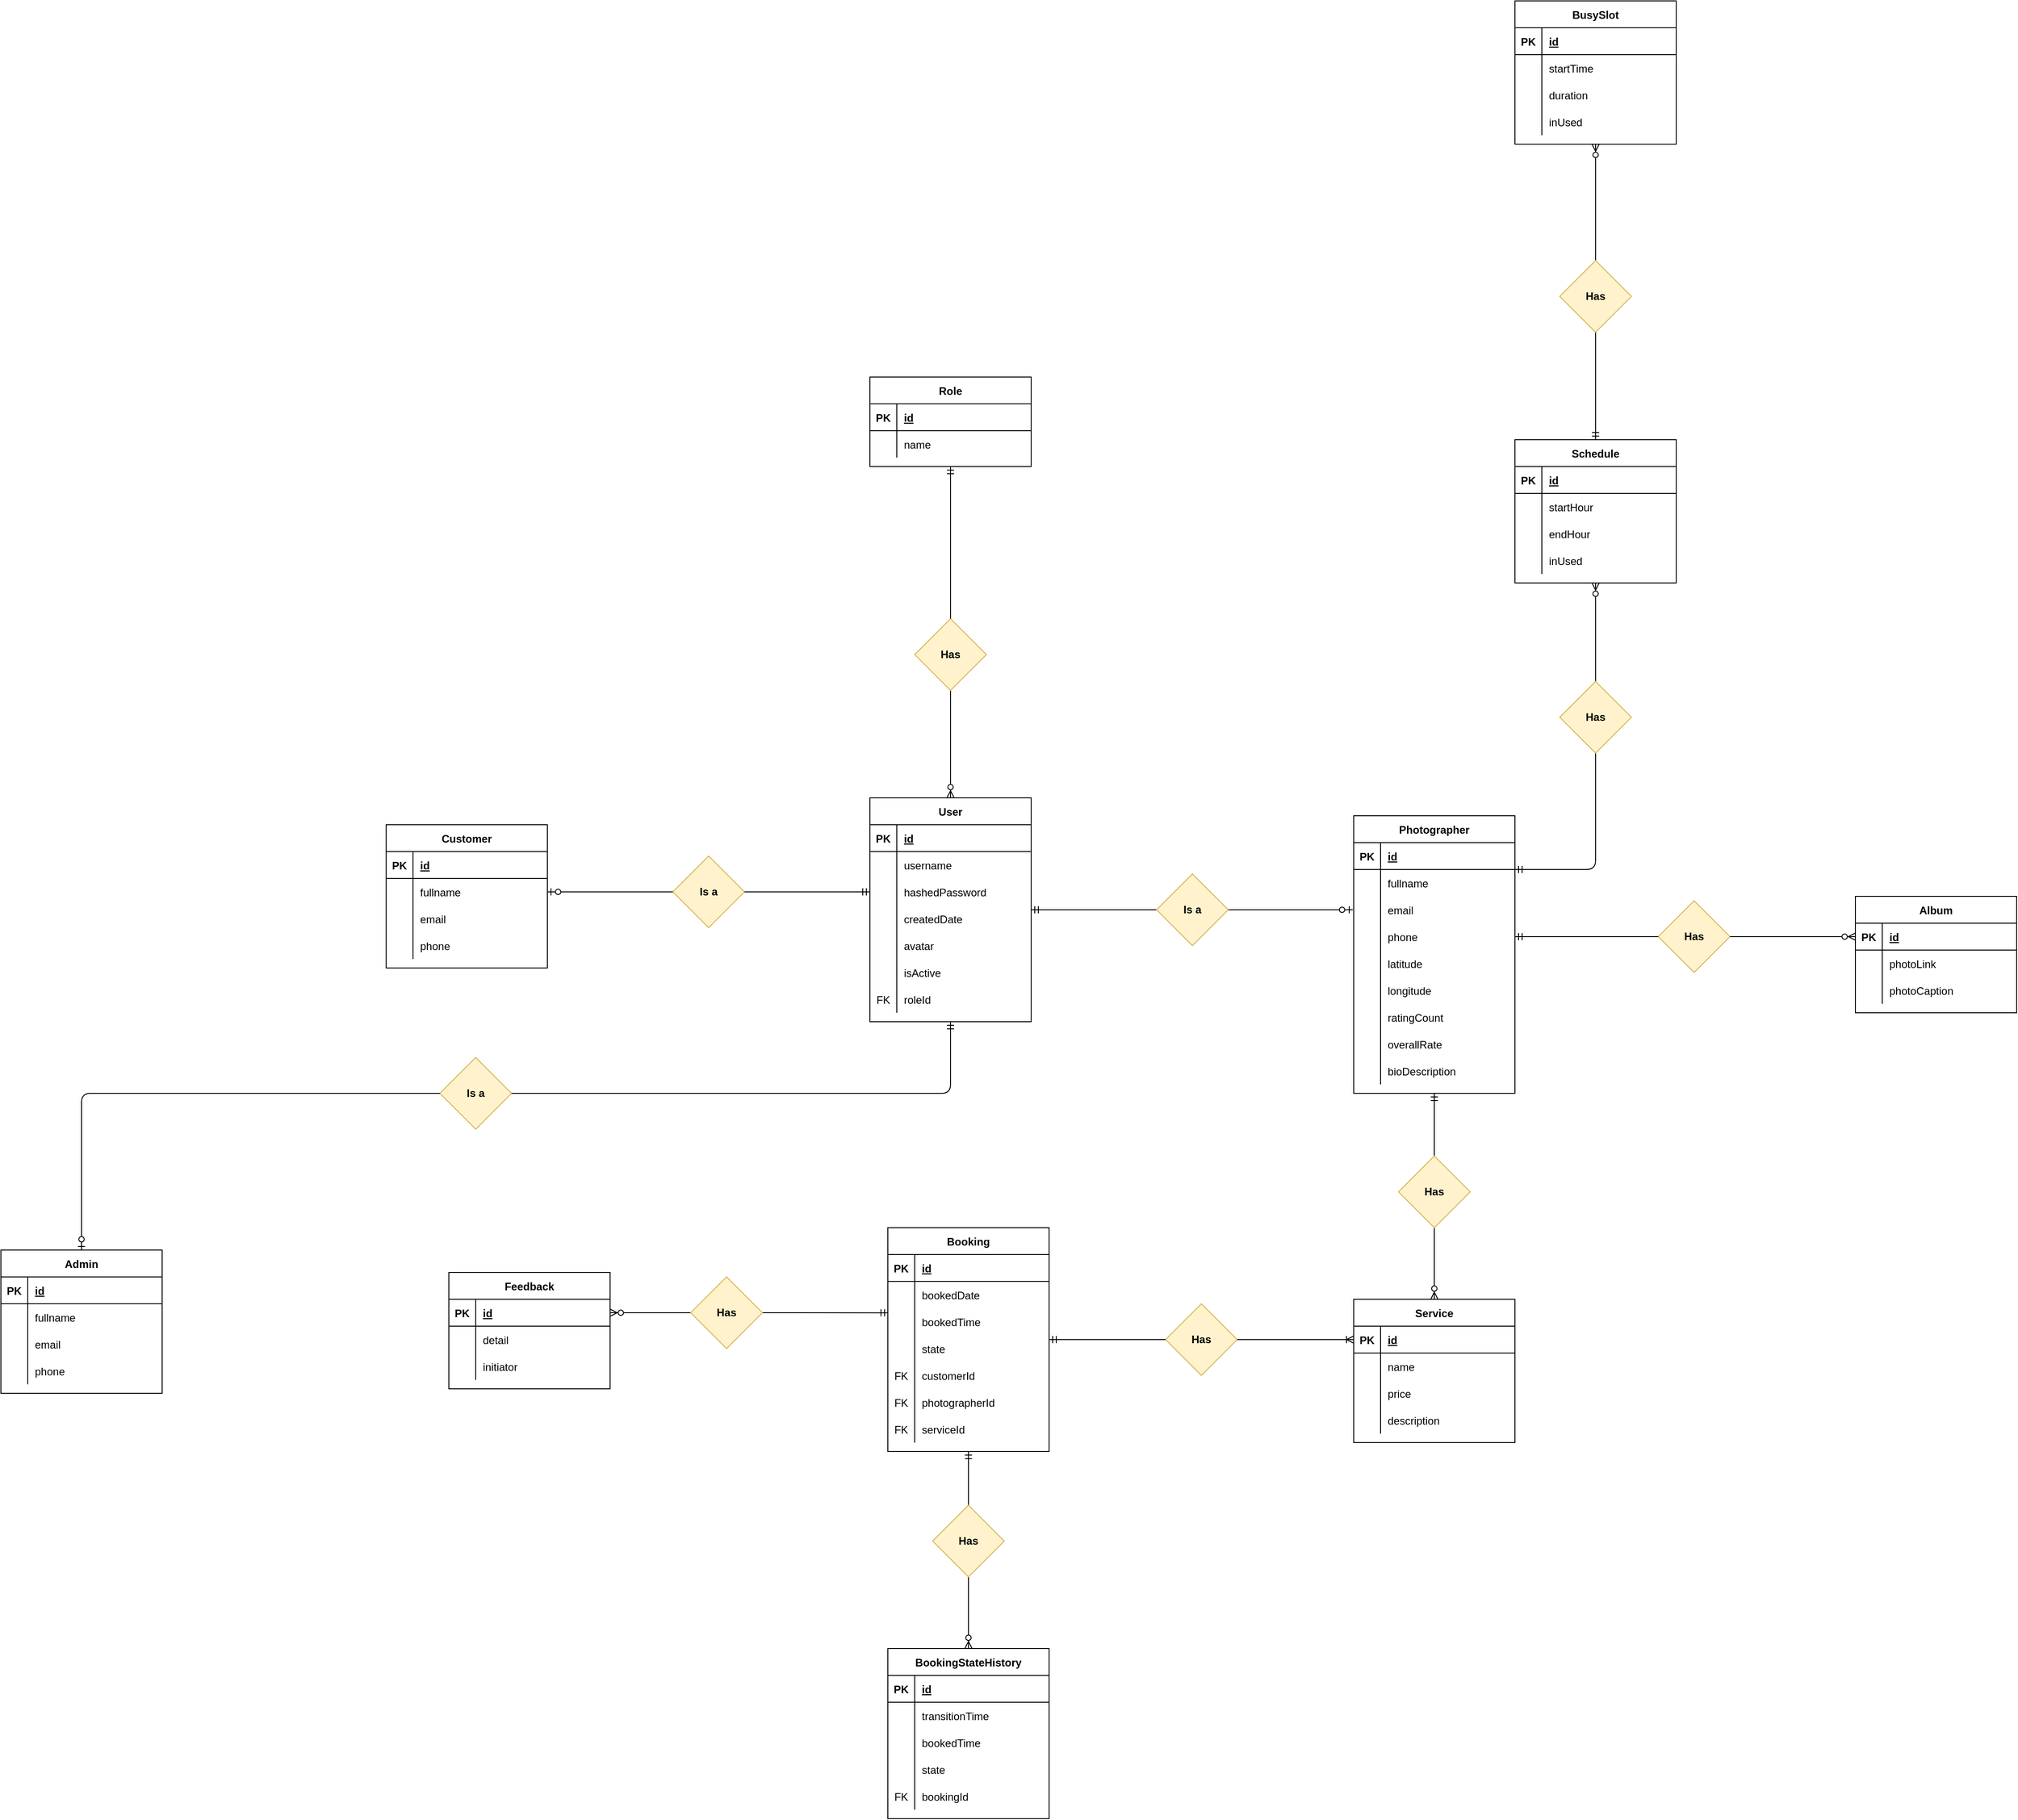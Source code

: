 <mxfile version="13.7.5"><diagram id="MywJojWgMuafhe0iRRye" name="Page-1"><mxGraphModel dx="1573" dy="1499" grid="1" gridSize="10" guides="1" tooltips="1" connect="1" arrows="1" fold="1" page="1" pageScale="1" pageWidth="850" pageHeight="1100" math="0" shadow="0"><root><mxCell id="0"/><mxCell id="1" parent="0"/><mxCell id="LwBZxAEPDGgYpwpA_2lJ-16" value="" style="edgeStyle=orthogonalEdgeStyle;rounded=0;orthogonalLoop=1;jettySize=auto;html=1;endArrow=none;endFill=0;startArrow=ERzeroToMany;startFill=1;" edge="1" parent="1" source="LwBZxAEPDGgYpwpA_2lJ-2" target="LwBZxAEPDGgYpwpA_2lJ-15"><mxGeometry relative="1" as="geometry"/></mxCell><mxCell id="LwBZxAEPDGgYpwpA_2lJ-46" value="" style="edgeStyle=none;rounded=1;orthogonalLoop=1;jettySize=auto;html=1;startArrow=ERmandOne;startFill=0;endArrow=none;endFill=0;" edge="1" parent="1" source="LwBZxAEPDGgYpwpA_2lJ-2" target="LwBZxAEPDGgYpwpA_2lJ-45"><mxGeometry relative="1" as="geometry"/></mxCell><mxCell id="LwBZxAEPDGgYpwpA_2lJ-2" value="&#xA;User&#xA;" style="shape=table;startSize=30;container=1;collapsible=1;childLayout=tableLayout;fixedRows=1;rowLines=0;fontStyle=1;align=center;resizeLast=1;" vertex="1" parent="1"><mxGeometry x="290" y="80" width="180" height="250" as="geometry"/></mxCell><mxCell id="LwBZxAEPDGgYpwpA_2lJ-3" value="" style="shape=partialRectangle;collapsible=0;dropTarget=0;pointerEvents=0;fillColor=none;top=0;left=0;bottom=1;right=0;points=[[0,0.5],[1,0.5]];portConstraint=eastwest;" vertex="1" parent="LwBZxAEPDGgYpwpA_2lJ-2"><mxGeometry y="30" width="180" height="30" as="geometry"/></mxCell><mxCell id="LwBZxAEPDGgYpwpA_2lJ-4" value="PK" style="shape=partialRectangle;connectable=0;fillColor=none;top=0;left=0;bottom=0;right=0;fontStyle=1;overflow=hidden;" vertex="1" parent="LwBZxAEPDGgYpwpA_2lJ-3"><mxGeometry width="30" height="30" as="geometry"/></mxCell><mxCell id="LwBZxAEPDGgYpwpA_2lJ-5" value="id" style="shape=partialRectangle;connectable=0;fillColor=none;top=0;left=0;bottom=0;right=0;align=left;spacingLeft=6;fontStyle=5;overflow=hidden;" vertex="1" parent="LwBZxAEPDGgYpwpA_2lJ-3"><mxGeometry x="30" width="150" height="30" as="geometry"/></mxCell><mxCell id="LwBZxAEPDGgYpwpA_2lJ-6" value="" style="shape=partialRectangle;collapsible=0;dropTarget=0;pointerEvents=0;fillColor=none;top=0;left=0;bottom=0;right=0;points=[[0,0.5],[1,0.5]];portConstraint=eastwest;" vertex="1" parent="LwBZxAEPDGgYpwpA_2lJ-2"><mxGeometry y="60" width="180" height="30" as="geometry"/></mxCell><mxCell id="LwBZxAEPDGgYpwpA_2lJ-7" value="" style="shape=partialRectangle;connectable=0;fillColor=none;top=0;left=0;bottom=0;right=0;editable=1;overflow=hidden;" vertex="1" parent="LwBZxAEPDGgYpwpA_2lJ-6"><mxGeometry width="30" height="30" as="geometry"/></mxCell><mxCell id="LwBZxAEPDGgYpwpA_2lJ-8" value="username" style="shape=partialRectangle;connectable=0;fillColor=none;top=0;left=0;bottom=0;right=0;align=left;spacingLeft=6;overflow=hidden;" vertex="1" parent="LwBZxAEPDGgYpwpA_2lJ-6"><mxGeometry x="30" width="150" height="30" as="geometry"/></mxCell><mxCell id="LwBZxAEPDGgYpwpA_2lJ-9" value="" style="shape=partialRectangle;collapsible=0;dropTarget=0;pointerEvents=0;fillColor=none;top=0;left=0;bottom=0;right=0;points=[[0,0.5],[1,0.5]];portConstraint=eastwest;" vertex="1" parent="LwBZxAEPDGgYpwpA_2lJ-2"><mxGeometry y="90" width="180" height="30" as="geometry"/></mxCell><mxCell id="LwBZxAEPDGgYpwpA_2lJ-10" value="" style="shape=partialRectangle;connectable=0;fillColor=none;top=0;left=0;bottom=0;right=0;editable=1;overflow=hidden;" vertex="1" parent="LwBZxAEPDGgYpwpA_2lJ-9"><mxGeometry width="30" height="30" as="geometry"/></mxCell><mxCell id="LwBZxAEPDGgYpwpA_2lJ-11" value="hashedPassword" style="shape=partialRectangle;connectable=0;fillColor=none;top=0;left=0;bottom=0;right=0;align=left;spacingLeft=6;overflow=hidden;" vertex="1" parent="LwBZxAEPDGgYpwpA_2lJ-9"><mxGeometry x="30" width="150" height="30" as="geometry"/></mxCell><mxCell id="LwBZxAEPDGgYpwpA_2lJ-12" value="" style="shape=partialRectangle;collapsible=0;dropTarget=0;pointerEvents=0;fillColor=none;top=0;left=0;bottom=0;right=0;points=[[0,0.5],[1,0.5]];portConstraint=eastwest;" vertex="1" parent="LwBZxAEPDGgYpwpA_2lJ-2"><mxGeometry y="120" width="180" height="30" as="geometry"/></mxCell><mxCell id="LwBZxAEPDGgYpwpA_2lJ-13" value="" style="shape=partialRectangle;connectable=0;fillColor=none;top=0;left=0;bottom=0;right=0;editable=1;overflow=hidden;" vertex="1" parent="LwBZxAEPDGgYpwpA_2lJ-12"><mxGeometry width="30" height="30" as="geometry"/></mxCell><mxCell id="LwBZxAEPDGgYpwpA_2lJ-14" value="createdDate" style="shape=partialRectangle;connectable=0;fillColor=none;top=0;left=0;bottom=0;right=0;align=left;spacingLeft=6;overflow=hidden;" vertex="1" parent="LwBZxAEPDGgYpwpA_2lJ-12"><mxGeometry x="30" width="150" height="30" as="geometry"/></mxCell><mxCell id="LwBZxAEPDGgYpwpA_2lJ-36" style="shape=partialRectangle;collapsible=0;dropTarget=0;pointerEvents=0;fillColor=none;top=0;left=0;bottom=0;right=0;points=[[0,0.5],[1,0.5]];portConstraint=eastwest;" vertex="1" parent="LwBZxAEPDGgYpwpA_2lJ-2"><mxGeometry y="150" width="180" height="30" as="geometry"/></mxCell><mxCell id="LwBZxAEPDGgYpwpA_2lJ-37" style="shape=partialRectangle;connectable=0;fillColor=none;top=0;left=0;bottom=0;right=0;editable=1;overflow=hidden;" vertex="1" parent="LwBZxAEPDGgYpwpA_2lJ-36"><mxGeometry width="30" height="30" as="geometry"/></mxCell><mxCell id="LwBZxAEPDGgYpwpA_2lJ-38" value="avatar" style="shape=partialRectangle;connectable=0;fillColor=none;top=0;left=0;bottom=0;right=0;align=left;spacingLeft=6;overflow=hidden;" vertex="1" parent="LwBZxAEPDGgYpwpA_2lJ-36"><mxGeometry x="30" width="150" height="30" as="geometry"/></mxCell><mxCell id="LwBZxAEPDGgYpwpA_2lJ-42" style="shape=partialRectangle;collapsible=0;dropTarget=0;pointerEvents=0;fillColor=none;top=0;left=0;bottom=0;right=0;points=[[0,0.5],[1,0.5]];portConstraint=eastwest;" vertex="1" parent="LwBZxAEPDGgYpwpA_2lJ-2"><mxGeometry y="180" width="180" height="30" as="geometry"/></mxCell><mxCell id="LwBZxAEPDGgYpwpA_2lJ-43" style="shape=partialRectangle;connectable=0;fillColor=none;top=0;left=0;bottom=0;right=0;editable=1;overflow=hidden;" vertex="1" parent="LwBZxAEPDGgYpwpA_2lJ-42"><mxGeometry width="30" height="30" as="geometry"/></mxCell><mxCell id="LwBZxAEPDGgYpwpA_2lJ-44" value="isActive" style="shape=partialRectangle;connectable=0;fillColor=none;top=0;left=0;bottom=0;right=0;align=left;spacingLeft=6;overflow=hidden;" vertex="1" parent="LwBZxAEPDGgYpwpA_2lJ-42"><mxGeometry x="30" width="150" height="30" as="geometry"/></mxCell><mxCell id="LwBZxAEPDGgYpwpA_2lJ-223" style="shape=partialRectangle;collapsible=0;dropTarget=0;pointerEvents=0;fillColor=none;top=0;left=0;bottom=0;right=0;points=[[0,0.5],[1,0.5]];portConstraint=eastwest;" vertex="1" parent="LwBZxAEPDGgYpwpA_2lJ-2"><mxGeometry y="210" width="180" height="30" as="geometry"/></mxCell><mxCell id="LwBZxAEPDGgYpwpA_2lJ-224" value="FK" style="shape=partialRectangle;connectable=0;fillColor=none;top=0;left=0;bottom=0;right=0;editable=1;overflow=hidden;" vertex="1" parent="LwBZxAEPDGgYpwpA_2lJ-223"><mxGeometry width="30" height="30" as="geometry"/></mxCell><mxCell id="LwBZxAEPDGgYpwpA_2lJ-225" value="roleId" style="shape=partialRectangle;connectable=0;fillColor=none;top=0;left=0;bottom=0;right=0;align=left;spacingLeft=6;overflow=hidden;" vertex="1" parent="LwBZxAEPDGgYpwpA_2lJ-223"><mxGeometry x="30" width="150" height="30" as="geometry"/></mxCell><mxCell id="LwBZxAEPDGgYpwpA_2lJ-15" value="Has" style="rhombus;whiteSpace=wrap;html=1;fontStyle=1;startSize=30;fillColor=#fff2cc;strokeColor=#d6b656;" vertex="1" parent="1"><mxGeometry x="340" y="-120" width="80" height="80" as="geometry"/></mxCell><mxCell id="LwBZxAEPDGgYpwpA_2lJ-32" value="" style="rounded=0;orthogonalLoop=1;jettySize=auto;html=1;endArrow=none;endFill=0;startArrow=ERmandOne;startFill=0;" edge="1" parent="1" source="LwBZxAEPDGgYpwpA_2lJ-19" target="LwBZxAEPDGgYpwpA_2lJ-15"><mxGeometry relative="1" as="geometry"/></mxCell><mxCell id="LwBZxAEPDGgYpwpA_2lJ-19" value="Role" style="shape=table;startSize=30;container=1;collapsible=1;childLayout=tableLayout;fixedRows=1;rowLines=0;fontStyle=1;align=center;resizeLast=1;" vertex="1" parent="1"><mxGeometry x="290" y="-390" width="180" height="100" as="geometry"/></mxCell><mxCell id="LwBZxAEPDGgYpwpA_2lJ-20" value="" style="shape=partialRectangle;collapsible=0;dropTarget=0;pointerEvents=0;fillColor=none;top=0;left=0;bottom=1;right=0;points=[[0,0.5],[1,0.5]];portConstraint=eastwest;" vertex="1" parent="LwBZxAEPDGgYpwpA_2lJ-19"><mxGeometry y="30" width="180" height="30" as="geometry"/></mxCell><mxCell id="LwBZxAEPDGgYpwpA_2lJ-21" value="PK" style="shape=partialRectangle;connectable=0;fillColor=none;top=0;left=0;bottom=0;right=0;fontStyle=1;overflow=hidden;" vertex="1" parent="LwBZxAEPDGgYpwpA_2lJ-20"><mxGeometry width="30" height="30" as="geometry"/></mxCell><mxCell id="LwBZxAEPDGgYpwpA_2lJ-22" value="id" style="shape=partialRectangle;connectable=0;fillColor=none;top=0;left=0;bottom=0;right=0;align=left;spacingLeft=6;fontStyle=5;overflow=hidden;" vertex="1" parent="LwBZxAEPDGgYpwpA_2lJ-20"><mxGeometry x="30" width="150" height="30" as="geometry"/></mxCell><mxCell id="LwBZxAEPDGgYpwpA_2lJ-23" value="" style="shape=partialRectangle;collapsible=0;dropTarget=0;pointerEvents=0;fillColor=none;top=0;left=0;bottom=0;right=0;points=[[0,0.5],[1,0.5]];portConstraint=eastwest;" vertex="1" parent="LwBZxAEPDGgYpwpA_2lJ-19"><mxGeometry y="60" width="180" height="30" as="geometry"/></mxCell><mxCell id="LwBZxAEPDGgYpwpA_2lJ-24" value="" style="shape=partialRectangle;connectable=0;fillColor=none;top=0;left=0;bottom=0;right=0;editable=1;overflow=hidden;" vertex="1" parent="LwBZxAEPDGgYpwpA_2lJ-23"><mxGeometry width="30" height="30" as="geometry"/></mxCell><mxCell id="LwBZxAEPDGgYpwpA_2lJ-25" value="name" style="shape=partialRectangle;connectable=0;fillColor=none;top=0;left=0;bottom=0;right=0;align=left;spacingLeft=6;overflow=hidden;" vertex="1" parent="LwBZxAEPDGgYpwpA_2lJ-23"><mxGeometry x="30" width="150" height="30" as="geometry"/></mxCell><mxCell id="LwBZxAEPDGgYpwpA_2lJ-226" style="edgeStyle=none;rounded=1;orthogonalLoop=1;jettySize=auto;html=1;exitX=1;exitY=0.5;exitDx=0;exitDy=0;startArrow=none;startFill=0;endArrow=ERzeroToOne;endFill=1;" edge="1" parent="1" source="LwBZxAEPDGgYpwpA_2lJ-45"><mxGeometry relative="1" as="geometry"><mxPoint x="829" y="205" as="targetPoint"/></mxGeometry></mxCell><mxCell id="LwBZxAEPDGgYpwpA_2lJ-45" value="Is a" style="rhombus;whiteSpace=wrap;html=1;fontStyle=1;startSize=30;fillColor=#fff2cc;strokeColor=#d6b656;" vertex="1" parent="1"><mxGeometry x="610" y="165" width="80" height="80" as="geometry"/></mxCell><mxCell id="LwBZxAEPDGgYpwpA_2lJ-214" value="" style="edgeStyle=none;rounded=1;orthogonalLoop=1;jettySize=auto;html=1;startArrow=ERmandOne;startFill=0;endArrow=none;endFill=0;" edge="1" parent="1" target="LwBZxAEPDGgYpwpA_2lJ-213"><mxGeometry relative="1" as="geometry"><mxPoint x="1010" y="160" as="sourcePoint"/><Array as="points"><mxPoint x="1060" y="160"/><mxPoint x="1100" y="160"/></Array></mxGeometry></mxCell><mxCell id="LwBZxAEPDGgYpwpA_2lJ-251" style="edgeStyle=none;rounded=1;orthogonalLoop=1;jettySize=auto;html=1;exitX=0.5;exitY=1;exitDx=0;exitDy=0;entryX=0.5;entryY=0;entryDx=0;entryDy=0;startArrow=ERmandOne;startFill=0;endArrow=none;endFill=0;" edge="1" parent="1" source="LwBZxAEPDGgYpwpA_2lJ-60" target="LwBZxAEPDGgYpwpA_2lJ-244"><mxGeometry relative="1" as="geometry"/></mxCell><mxCell id="LwBZxAEPDGgYpwpA_2lJ-60" value="Photographer" style="shape=table;startSize=30;container=1;collapsible=1;childLayout=tableLayout;fixedRows=1;rowLines=0;fontStyle=1;align=center;resizeLast=1;" vertex="1" parent="1"><mxGeometry x="830" y="100" width="180" height="310" as="geometry"/></mxCell><mxCell id="LwBZxAEPDGgYpwpA_2lJ-61" value="" style="shape=partialRectangle;collapsible=0;dropTarget=0;pointerEvents=0;fillColor=none;top=0;left=0;bottom=1;right=0;points=[[0,0.5],[1,0.5]];portConstraint=eastwest;" vertex="1" parent="LwBZxAEPDGgYpwpA_2lJ-60"><mxGeometry y="30" width="180" height="30" as="geometry"/></mxCell><mxCell id="LwBZxAEPDGgYpwpA_2lJ-62" value="PK" style="shape=partialRectangle;connectable=0;fillColor=none;top=0;left=0;bottom=0;right=0;fontStyle=1;overflow=hidden;" vertex="1" parent="LwBZxAEPDGgYpwpA_2lJ-61"><mxGeometry width="30" height="30" as="geometry"/></mxCell><mxCell id="LwBZxAEPDGgYpwpA_2lJ-63" value="id" style="shape=partialRectangle;connectable=0;fillColor=none;top=0;left=0;bottom=0;right=0;align=left;spacingLeft=6;fontStyle=5;overflow=hidden;" vertex="1" parent="LwBZxAEPDGgYpwpA_2lJ-61"><mxGeometry x="30" width="150" height="30" as="geometry"/></mxCell><mxCell id="LwBZxAEPDGgYpwpA_2lJ-64" value="" style="shape=partialRectangle;collapsible=0;dropTarget=0;pointerEvents=0;fillColor=none;top=0;left=0;bottom=0;right=0;points=[[0,0.5],[1,0.5]];portConstraint=eastwest;" vertex="1" parent="LwBZxAEPDGgYpwpA_2lJ-60"><mxGeometry y="60" width="180" height="30" as="geometry"/></mxCell><mxCell id="LwBZxAEPDGgYpwpA_2lJ-65" value="" style="shape=partialRectangle;connectable=0;fillColor=none;top=0;left=0;bottom=0;right=0;editable=1;overflow=hidden;" vertex="1" parent="LwBZxAEPDGgYpwpA_2lJ-64"><mxGeometry width="30" height="30" as="geometry"/></mxCell><mxCell id="LwBZxAEPDGgYpwpA_2lJ-66" value="fullname" style="shape=partialRectangle;connectable=0;fillColor=none;top=0;left=0;bottom=0;right=0;align=left;spacingLeft=6;overflow=hidden;" vertex="1" parent="LwBZxAEPDGgYpwpA_2lJ-64"><mxGeometry x="30" width="150" height="30" as="geometry"/></mxCell><mxCell id="LwBZxAEPDGgYpwpA_2lJ-67" value="" style="shape=partialRectangle;collapsible=0;dropTarget=0;pointerEvents=0;fillColor=none;top=0;left=0;bottom=0;right=0;points=[[0,0.5],[1,0.5]];portConstraint=eastwest;" vertex="1" parent="LwBZxAEPDGgYpwpA_2lJ-60"><mxGeometry y="90" width="180" height="30" as="geometry"/></mxCell><mxCell id="LwBZxAEPDGgYpwpA_2lJ-68" value="" style="shape=partialRectangle;connectable=0;fillColor=none;top=0;left=0;bottom=0;right=0;editable=1;overflow=hidden;" vertex="1" parent="LwBZxAEPDGgYpwpA_2lJ-67"><mxGeometry width="30" height="30" as="geometry"/></mxCell><mxCell id="LwBZxAEPDGgYpwpA_2lJ-69" value="email" style="shape=partialRectangle;connectable=0;fillColor=none;top=0;left=0;bottom=0;right=0;align=left;spacingLeft=6;overflow=hidden;" vertex="1" parent="LwBZxAEPDGgYpwpA_2lJ-67"><mxGeometry x="30" width="150" height="30" as="geometry"/></mxCell><mxCell id="LwBZxAEPDGgYpwpA_2lJ-210" style="shape=partialRectangle;collapsible=0;dropTarget=0;pointerEvents=0;fillColor=none;top=0;left=0;bottom=0;right=0;points=[[0,0.5],[1,0.5]];portConstraint=eastwest;" vertex="1" parent="LwBZxAEPDGgYpwpA_2lJ-60"><mxGeometry y="120" width="180" height="30" as="geometry"/></mxCell><mxCell id="LwBZxAEPDGgYpwpA_2lJ-211" style="shape=partialRectangle;connectable=0;fillColor=none;top=0;left=0;bottom=0;right=0;editable=1;overflow=hidden;" vertex="1" parent="LwBZxAEPDGgYpwpA_2lJ-210"><mxGeometry width="30" height="30" as="geometry"/></mxCell><mxCell id="LwBZxAEPDGgYpwpA_2lJ-212" value="phone" style="shape=partialRectangle;connectable=0;fillColor=none;top=0;left=0;bottom=0;right=0;align=left;spacingLeft=6;overflow=hidden;" vertex="1" parent="LwBZxAEPDGgYpwpA_2lJ-210"><mxGeometry x="30" width="150" height="30" as="geometry"/></mxCell><mxCell id="LwBZxAEPDGgYpwpA_2lJ-207" style="shape=partialRectangle;collapsible=0;dropTarget=0;pointerEvents=0;fillColor=none;top=0;left=0;bottom=0;right=0;points=[[0,0.5],[1,0.5]];portConstraint=eastwest;" vertex="1" parent="LwBZxAEPDGgYpwpA_2lJ-60"><mxGeometry y="150" width="180" height="30" as="geometry"/></mxCell><mxCell id="LwBZxAEPDGgYpwpA_2lJ-208" style="shape=partialRectangle;connectable=0;fillColor=none;top=0;left=0;bottom=0;right=0;editable=1;overflow=hidden;" vertex="1" parent="LwBZxAEPDGgYpwpA_2lJ-207"><mxGeometry width="30" height="30" as="geometry"/></mxCell><mxCell id="LwBZxAEPDGgYpwpA_2lJ-209" value="latitude" style="shape=partialRectangle;connectable=0;fillColor=none;top=0;left=0;bottom=0;right=0;align=left;spacingLeft=6;overflow=hidden;" vertex="1" parent="LwBZxAEPDGgYpwpA_2lJ-207"><mxGeometry x="30" width="150" height="30" as="geometry"/></mxCell><mxCell id="LwBZxAEPDGgYpwpA_2lJ-204" style="shape=partialRectangle;collapsible=0;dropTarget=0;pointerEvents=0;fillColor=none;top=0;left=0;bottom=0;right=0;points=[[0,0.5],[1,0.5]];portConstraint=eastwest;" vertex="1" parent="LwBZxAEPDGgYpwpA_2lJ-60"><mxGeometry y="180" width="180" height="30" as="geometry"/></mxCell><mxCell id="LwBZxAEPDGgYpwpA_2lJ-205" style="shape=partialRectangle;connectable=0;fillColor=none;top=0;left=0;bottom=0;right=0;editable=1;overflow=hidden;" vertex="1" parent="LwBZxAEPDGgYpwpA_2lJ-204"><mxGeometry width="30" height="30" as="geometry"/></mxCell><mxCell id="LwBZxAEPDGgYpwpA_2lJ-206" value="longitude" style="shape=partialRectangle;connectable=0;fillColor=none;top=0;left=0;bottom=0;right=0;align=left;spacingLeft=6;overflow=hidden;" vertex="1" parent="LwBZxAEPDGgYpwpA_2lJ-204"><mxGeometry x="30" width="150" height="30" as="geometry"/></mxCell><mxCell id="LwBZxAEPDGgYpwpA_2lJ-201" style="shape=partialRectangle;collapsible=0;dropTarget=0;pointerEvents=0;fillColor=none;top=0;left=0;bottom=0;right=0;points=[[0,0.5],[1,0.5]];portConstraint=eastwest;" vertex="1" parent="LwBZxAEPDGgYpwpA_2lJ-60"><mxGeometry y="210" width="180" height="30" as="geometry"/></mxCell><mxCell id="LwBZxAEPDGgYpwpA_2lJ-202" style="shape=partialRectangle;connectable=0;fillColor=none;top=0;left=0;bottom=0;right=0;editable=1;overflow=hidden;" vertex="1" parent="LwBZxAEPDGgYpwpA_2lJ-201"><mxGeometry width="30" height="30" as="geometry"/></mxCell><mxCell id="LwBZxAEPDGgYpwpA_2lJ-203" value="ratingCount" style="shape=partialRectangle;connectable=0;fillColor=none;top=0;left=0;bottom=0;right=0;align=left;spacingLeft=6;overflow=hidden;" vertex="1" parent="LwBZxAEPDGgYpwpA_2lJ-201"><mxGeometry x="30" width="150" height="30" as="geometry"/></mxCell><mxCell id="LwBZxAEPDGgYpwpA_2lJ-198" style="shape=partialRectangle;collapsible=0;dropTarget=0;pointerEvents=0;fillColor=none;top=0;left=0;bottom=0;right=0;points=[[0,0.5],[1,0.5]];portConstraint=eastwest;" vertex="1" parent="LwBZxAEPDGgYpwpA_2lJ-60"><mxGeometry y="240" width="180" height="30" as="geometry"/></mxCell><mxCell id="LwBZxAEPDGgYpwpA_2lJ-199" style="shape=partialRectangle;connectable=0;fillColor=none;top=0;left=0;bottom=0;right=0;editable=1;overflow=hidden;" vertex="1" parent="LwBZxAEPDGgYpwpA_2lJ-198"><mxGeometry width="30" height="30" as="geometry"/></mxCell><mxCell id="LwBZxAEPDGgYpwpA_2lJ-200" value="overallRate" style="shape=partialRectangle;connectable=0;fillColor=none;top=0;left=0;bottom=0;right=0;align=left;spacingLeft=6;overflow=hidden;" vertex="1" parent="LwBZxAEPDGgYpwpA_2lJ-198"><mxGeometry x="30" width="150" height="30" as="geometry"/></mxCell><mxCell id="LwBZxAEPDGgYpwpA_2lJ-195" style="shape=partialRectangle;collapsible=0;dropTarget=0;pointerEvents=0;fillColor=none;top=0;left=0;bottom=0;right=0;points=[[0,0.5],[1,0.5]];portConstraint=eastwest;" vertex="1" parent="LwBZxAEPDGgYpwpA_2lJ-60"><mxGeometry y="270" width="180" height="30" as="geometry"/></mxCell><mxCell id="LwBZxAEPDGgYpwpA_2lJ-196" style="shape=partialRectangle;connectable=0;fillColor=none;top=0;left=0;bottom=0;right=0;editable=1;overflow=hidden;" vertex="1" parent="LwBZxAEPDGgYpwpA_2lJ-195"><mxGeometry width="30" height="30" as="geometry"/></mxCell><mxCell id="LwBZxAEPDGgYpwpA_2lJ-197" value="bioDescription" style="shape=partialRectangle;connectable=0;fillColor=none;top=0;left=0;bottom=0;right=0;align=left;spacingLeft=6;overflow=hidden;" vertex="1" parent="LwBZxAEPDGgYpwpA_2lJ-195"><mxGeometry x="30" width="150" height="30" as="geometry"/></mxCell><mxCell id="LwBZxAEPDGgYpwpA_2lJ-216" style="edgeStyle=none;rounded=1;orthogonalLoop=1;jettySize=auto;html=1;exitX=0.5;exitY=0;exitDx=0;exitDy=0;entryX=0.5;entryY=1;entryDx=0;entryDy=0;startArrow=none;startFill=0;endArrow=ERzeroToMany;endFill=1;" edge="1" parent="1" source="LwBZxAEPDGgYpwpA_2lJ-213" target="LwBZxAEPDGgYpwpA_2lJ-73"><mxGeometry relative="1" as="geometry"/></mxCell><mxCell id="LwBZxAEPDGgYpwpA_2lJ-213" value="Has" style="rhombus;whiteSpace=wrap;html=1;fontStyle=1;startSize=30;fillColor=#fff2cc;strokeColor=#d6b656;" vertex="1" parent="1"><mxGeometry x="1060" y="-50" width="80" height="80" as="geometry"/></mxCell><mxCell id="LwBZxAEPDGgYpwpA_2lJ-218" value="" style="edgeStyle=none;rounded=1;orthogonalLoop=1;jettySize=auto;html=1;startArrow=ERmandOne;startFill=0;endArrow=none;endFill=0;" edge="1" parent="1" source="LwBZxAEPDGgYpwpA_2lJ-73" target="LwBZxAEPDGgYpwpA_2lJ-217"><mxGeometry relative="1" as="geometry"/></mxCell><mxCell id="LwBZxAEPDGgYpwpA_2lJ-73" value="Schedule" style="shape=table;startSize=30;container=1;collapsible=1;childLayout=tableLayout;fixedRows=1;rowLines=0;fontStyle=1;align=center;resizeLast=1;" vertex="1" parent="1"><mxGeometry x="1010" y="-320" width="180" height="160" as="geometry"/></mxCell><mxCell id="LwBZxAEPDGgYpwpA_2lJ-74" value="" style="shape=partialRectangle;collapsible=0;dropTarget=0;pointerEvents=0;fillColor=none;top=0;left=0;bottom=1;right=0;points=[[0,0.5],[1,0.5]];portConstraint=eastwest;" vertex="1" parent="LwBZxAEPDGgYpwpA_2lJ-73"><mxGeometry y="30" width="180" height="30" as="geometry"/></mxCell><mxCell id="LwBZxAEPDGgYpwpA_2lJ-75" value="PK" style="shape=partialRectangle;connectable=0;fillColor=none;top=0;left=0;bottom=0;right=0;fontStyle=1;overflow=hidden;" vertex="1" parent="LwBZxAEPDGgYpwpA_2lJ-74"><mxGeometry width="30" height="30" as="geometry"/></mxCell><mxCell id="LwBZxAEPDGgYpwpA_2lJ-76" value="id" style="shape=partialRectangle;connectable=0;fillColor=none;top=0;left=0;bottom=0;right=0;align=left;spacingLeft=6;fontStyle=5;overflow=hidden;" vertex="1" parent="LwBZxAEPDGgYpwpA_2lJ-74"><mxGeometry x="30" width="150" height="30" as="geometry"/></mxCell><mxCell id="LwBZxAEPDGgYpwpA_2lJ-77" value="" style="shape=partialRectangle;collapsible=0;dropTarget=0;pointerEvents=0;fillColor=none;top=0;left=0;bottom=0;right=0;points=[[0,0.5],[1,0.5]];portConstraint=eastwest;" vertex="1" parent="LwBZxAEPDGgYpwpA_2lJ-73"><mxGeometry y="60" width="180" height="30" as="geometry"/></mxCell><mxCell id="LwBZxAEPDGgYpwpA_2lJ-78" value="" style="shape=partialRectangle;connectable=0;fillColor=none;top=0;left=0;bottom=0;right=0;editable=1;overflow=hidden;" vertex="1" parent="LwBZxAEPDGgYpwpA_2lJ-77"><mxGeometry width="30" height="30" as="geometry"/></mxCell><mxCell id="LwBZxAEPDGgYpwpA_2lJ-79" value="startHour" style="shape=partialRectangle;connectable=0;fillColor=none;top=0;left=0;bottom=0;right=0;align=left;spacingLeft=6;overflow=hidden;" vertex="1" parent="LwBZxAEPDGgYpwpA_2lJ-77"><mxGeometry x="30" width="150" height="30" as="geometry"/></mxCell><mxCell id="LwBZxAEPDGgYpwpA_2lJ-80" value="" style="shape=partialRectangle;collapsible=0;dropTarget=0;pointerEvents=0;fillColor=none;top=0;left=0;bottom=0;right=0;points=[[0,0.5],[1,0.5]];portConstraint=eastwest;" vertex="1" parent="LwBZxAEPDGgYpwpA_2lJ-73"><mxGeometry y="90" width="180" height="30" as="geometry"/></mxCell><mxCell id="LwBZxAEPDGgYpwpA_2lJ-81" value="" style="shape=partialRectangle;connectable=0;fillColor=none;top=0;left=0;bottom=0;right=0;editable=1;overflow=hidden;" vertex="1" parent="LwBZxAEPDGgYpwpA_2lJ-80"><mxGeometry width="30" height="30" as="geometry"/></mxCell><mxCell id="LwBZxAEPDGgYpwpA_2lJ-82" value="endHour" style="shape=partialRectangle;connectable=0;fillColor=none;top=0;left=0;bottom=0;right=0;align=left;spacingLeft=6;overflow=hidden;" vertex="1" parent="LwBZxAEPDGgYpwpA_2lJ-80"><mxGeometry x="30" width="150" height="30" as="geometry"/></mxCell><mxCell id="LwBZxAEPDGgYpwpA_2lJ-83" value="" style="shape=partialRectangle;collapsible=0;dropTarget=0;pointerEvents=0;fillColor=none;top=0;left=0;bottom=0;right=0;points=[[0,0.5],[1,0.5]];portConstraint=eastwest;" vertex="1" parent="LwBZxAEPDGgYpwpA_2lJ-73"><mxGeometry y="120" width="180" height="30" as="geometry"/></mxCell><mxCell id="LwBZxAEPDGgYpwpA_2lJ-84" value="" style="shape=partialRectangle;connectable=0;fillColor=none;top=0;left=0;bottom=0;right=0;editable=1;overflow=hidden;" vertex="1" parent="LwBZxAEPDGgYpwpA_2lJ-83"><mxGeometry width="30" height="30" as="geometry"/></mxCell><mxCell id="LwBZxAEPDGgYpwpA_2lJ-85" value="inUsed" style="shape=partialRectangle;connectable=0;fillColor=none;top=0;left=0;bottom=0;right=0;align=left;spacingLeft=6;overflow=hidden;" vertex="1" parent="LwBZxAEPDGgYpwpA_2lJ-83"><mxGeometry x="30" width="150" height="30" as="geometry"/></mxCell><mxCell id="LwBZxAEPDGgYpwpA_2lJ-219" style="edgeStyle=none;rounded=1;orthogonalLoop=1;jettySize=auto;html=1;exitX=0.5;exitY=0;exitDx=0;exitDy=0;entryX=0.5;entryY=1;entryDx=0;entryDy=0;startArrow=none;startFill=0;endArrow=ERzeroToMany;endFill=1;" edge="1" parent="1" source="LwBZxAEPDGgYpwpA_2lJ-217" target="LwBZxAEPDGgYpwpA_2lJ-125"><mxGeometry relative="1" as="geometry"/></mxCell><mxCell id="LwBZxAEPDGgYpwpA_2lJ-217" value="Has" style="rhombus;whiteSpace=wrap;html=1;fontStyle=1;startSize=30;fillColor=#fff2cc;strokeColor=#d6b656;" vertex="1" parent="1"><mxGeometry x="1060" y="-520" width="80" height="80" as="geometry"/></mxCell><mxCell id="LwBZxAEPDGgYpwpA_2lJ-125" value="BusySlot" style="shape=table;startSize=30;container=1;collapsible=1;childLayout=tableLayout;fixedRows=1;rowLines=0;fontStyle=1;align=center;resizeLast=1;" vertex="1" parent="1"><mxGeometry x="1010" y="-810" width="180" height="160" as="geometry"/></mxCell><mxCell id="LwBZxAEPDGgYpwpA_2lJ-126" value="" style="shape=partialRectangle;collapsible=0;dropTarget=0;pointerEvents=0;fillColor=none;top=0;left=0;bottom=1;right=0;points=[[0,0.5],[1,0.5]];portConstraint=eastwest;" vertex="1" parent="LwBZxAEPDGgYpwpA_2lJ-125"><mxGeometry y="30" width="180" height="30" as="geometry"/></mxCell><mxCell id="LwBZxAEPDGgYpwpA_2lJ-127" value="PK" style="shape=partialRectangle;connectable=0;fillColor=none;top=0;left=0;bottom=0;right=0;fontStyle=1;overflow=hidden;" vertex="1" parent="LwBZxAEPDGgYpwpA_2lJ-126"><mxGeometry width="30" height="30" as="geometry"/></mxCell><mxCell id="LwBZxAEPDGgYpwpA_2lJ-128" value="id" style="shape=partialRectangle;connectable=0;fillColor=none;top=0;left=0;bottom=0;right=0;align=left;spacingLeft=6;fontStyle=5;overflow=hidden;" vertex="1" parent="LwBZxAEPDGgYpwpA_2lJ-126"><mxGeometry x="30" width="150" height="30" as="geometry"/></mxCell><mxCell id="LwBZxAEPDGgYpwpA_2lJ-129" value="" style="shape=partialRectangle;collapsible=0;dropTarget=0;pointerEvents=0;fillColor=none;top=0;left=0;bottom=0;right=0;points=[[0,0.5],[1,0.5]];portConstraint=eastwest;" vertex="1" parent="LwBZxAEPDGgYpwpA_2lJ-125"><mxGeometry y="60" width="180" height="30" as="geometry"/></mxCell><mxCell id="LwBZxAEPDGgYpwpA_2lJ-130" value="" style="shape=partialRectangle;connectable=0;fillColor=none;top=0;left=0;bottom=0;right=0;editable=1;overflow=hidden;" vertex="1" parent="LwBZxAEPDGgYpwpA_2lJ-129"><mxGeometry width="30" height="30" as="geometry"/></mxCell><mxCell id="LwBZxAEPDGgYpwpA_2lJ-131" value="startTime" style="shape=partialRectangle;connectable=0;fillColor=none;top=0;left=0;bottom=0;right=0;align=left;spacingLeft=6;overflow=hidden;" vertex="1" parent="LwBZxAEPDGgYpwpA_2lJ-129"><mxGeometry x="30" width="150" height="30" as="geometry"/></mxCell><mxCell id="LwBZxAEPDGgYpwpA_2lJ-132" value="" style="shape=partialRectangle;collapsible=0;dropTarget=0;pointerEvents=0;fillColor=none;top=0;left=0;bottom=0;right=0;points=[[0,0.5],[1,0.5]];portConstraint=eastwest;" vertex="1" parent="LwBZxAEPDGgYpwpA_2lJ-125"><mxGeometry y="90" width="180" height="30" as="geometry"/></mxCell><mxCell id="LwBZxAEPDGgYpwpA_2lJ-133" value="" style="shape=partialRectangle;connectable=0;fillColor=none;top=0;left=0;bottom=0;right=0;editable=1;overflow=hidden;" vertex="1" parent="LwBZxAEPDGgYpwpA_2lJ-132"><mxGeometry width="30" height="30" as="geometry"/></mxCell><mxCell id="LwBZxAEPDGgYpwpA_2lJ-134" value="duration" style="shape=partialRectangle;connectable=0;fillColor=none;top=0;left=0;bottom=0;right=0;align=left;spacingLeft=6;overflow=hidden;" vertex="1" parent="LwBZxAEPDGgYpwpA_2lJ-132"><mxGeometry x="30" width="150" height="30" as="geometry"/></mxCell><mxCell id="LwBZxAEPDGgYpwpA_2lJ-135" value="" style="shape=partialRectangle;collapsible=0;dropTarget=0;pointerEvents=0;fillColor=none;top=0;left=0;bottom=0;right=0;points=[[0,0.5],[1,0.5]];portConstraint=eastwest;" vertex="1" parent="LwBZxAEPDGgYpwpA_2lJ-125"><mxGeometry y="120" width="180" height="30" as="geometry"/></mxCell><mxCell id="LwBZxAEPDGgYpwpA_2lJ-136" value="" style="shape=partialRectangle;connectable=0;fillColor=none;top=0;left=0;bottom=0;right=0;editable=1;overflow=hidden;" vertex="1" parent="LwBZxAEPDGgYpwpA_2lJ-135"><mxGeometry width="30" height="30" as="geometry"/></mxCell><mxCell id="LwBZxAEPDGgYpwpA_2lJ-137" value="inUsed" style="shape=partialRectangle;connectable=0;fillColor=none;top=0;left=0;bottom=0;right=0;align=left;spacingLeft=6;overflow=hidden;" vertex="1" parent="LwBZxAEPDGgYpwpA_2lJ-135"><mxGeometry x="30" width="150" height="30" as="geometry"/></mxCell><mxCell id="LwBZxAEPDGgYpwpA_2lJ-239" value="Is a" style="rhombus;whiteSpace=wrap;html=1;fontStyle=1;startSize=30;fillColor=#fff2cc;strokeColor=#d6b656;" vertex="1" parent="1"><mxGeometry x="70" y="145" width="80" height="80" as="geometry"/></mxCell><mxCell id="LwBZxAEPDGgYpwpA_2lJ-266" style="edgeStyle=none;rounded=1;orthogonalLoop=1;jettySize=auto;html=1;exitX=0;exitY=0.5;exitDx=0;exitDy=0;startArrow=none;startFill=0;endArrow=ERzeroToMany;endFill=1;" edge="1" parent="1" source="LwBZxAEPDGgYpwpA_2lJ-240" target="LwBZxAEPDGgYpwpA_2lJ-165"><mxGeometry relative="1" as="geometry"/></mxCell><mxCell id="LwBZxAEPDGgYpwpA_2lJ-267" style="edgeStyle=none;rounded=1;orthogonalLoop=1;jettySize=auto;html=1;exitX=1;exitY=0.5;exitDx=0;exitDy=0;entryX=0.002;entryY=0.172;entryDx=0;entryDy=0;entryPerimeter=0;startArrow=none;startFill=0;endArrow=ERmandOne;endFill=0;" edge="1" parent="1" source="LwBZxAEPDGgYpwpA_2lJ-240" target="LwBZxAEPDGgYpwpA_2lJ-119"><mxGeometry relative="1" as="geometry"/></mxCell><mxCell id="LwBZxAEPDGgYpwpA_2lJ-240" value="Has" style="rhombus;whiteSpace=wrap;html=1;fontStyle=1;startSize=30;fillColor=#fff2cc;strokeColor=#d6b656;" vertex="1" parent="1"><mxGeometry x="90" y="615" width="80" height="80" as="geometry"/></mxCell><mxCell id="LwBZxAEPDGgYpwpA_2lJ-241" value="Is a" style="rhombus;whiteSpace=wrap;html=1;fontStyle=1;startSize=30;fillColor=#fff2cc;strokeColor=#d6b656;" vertex="1" parent="1"><mxGeometry x="-190" y="370" width="80" height="80" as="geometry"/></mxCell><mxCell id="LwBZxAEPDGgYpwpA_2lJ-242" value="Has" style="rhombus;whiteSpace=wrap;html=1;fontStyle=1;startSize=30;fillColor=#fff2cc;strokeColor=#d6b656;" vertex="1" parent="1"><mxGeometry x="620" y="645" width="80" height="80" as="geometry"/></mxCell><mxCell id="LwBZxAEPDGgYpwpA_2lJ-252" style="edgeStyle=none;rounded=1;orthogonalLoop=1;jettySize=auto;html=1;exitX=0.5;exitY=1;exitDx=0;exitDy=0;entryX=0.5;entryY=0;entryDx=0;entryDy=0;startArrow=none;startFill=0;endArrow=ERzeroToMany;endFill=1;" edge="1" parent="1" source="LwBZxAEPDGgYpwpA_2lJ-244" target="LwBZxAEPDGgYpwpA_2lJ-99"><mxGeometry relative="1" as="geometry"/></mxCell><mxCell id="LwBZxAEPDGgYpwpA_2lJ-244" value="Has" style="rhombus;whiteSpace=wrap;html=1;fontStyle=1;startSize=30;fillColor=#fff2cc;strokeColor=#d6b656;" vertex="1" parent="1"><mxGeometry x="880" y="480" width="80" height="80" as="geometry"/></mxCell><mxCell id="LwBZxAEPDGgYpwpA_2lJ-260" style="edgeStyle=none;rounded=1;orthogonalLoop=1;jettySize=auto;html=1;exitX=0.5;exitY=0;exitDx=0;exitDy=0;entryX=0;entryY=0.5;entryDx=0;entryDy=0;startArrow=ERzeroToOne;startFill=1;endArrow=none;endFill=0;" edge="1" parent="1" source="LwBZxAEPDGgYpwpA_2lJ-151" target="LwBZxAEPDGgYpwpA_2lJ-241"><mxGeometry relative="1" as="geometry"><Array as="points"><mxPoint x="-590" y="410"/><mxPoint x="-390" y="410"/></Array></mxGeometry></mxCell><mxCell id="LwBZxAEPDGgYpwpA_2lJ-151" value="Admin" style="shape=table;startSize=30;container=1;collapsible=1;childLayout=tableLayout;fixedRows=1;rowLines=0;fontStyle=1;align=center;resizeLast=1;" vertex="1" parent="1"><mxGeometry x="-680" y="585" width="180" height="160" as="geometry"/></mxCell><mxCell id="LwBZxAEPDGgYpwpA_2lJ-152" value="" style="shape=partialRectangle;collapsible=0;dropTarget=0;pointerEvents=0;fillColor=none;top=0;left=0;bottom=1;right=0;points=[[0,0.5],[1,0.5]];portConstraint=eastwest;" vertex="1" parent="LwBZxAEPDGgYpwpA_2lJ-151"><mxGeometry y="30" width="180" height="30" as="geometry"/></mxCell><mxCell id="LwBZxAEPDGgYpwpA_2lJ-153" value="PK" style="shape=partialRectangle;connectable=0;fillColor=none;top=0;left=0;bottom=0;right=0;fontStyle=1;overflow=hidden;" vertex="1" parent="LwBZxAEPDGgYpwpA_2lJ-152"><mxGeometry width="30" height="30" as="geometry"/></mxCell><mxCell id="LwBZxAEPDGgYpwpA_2lJ-154" value="id" style="shape=partialRectangle;connectable=0;fillColor=none;top=0;left=0;bottom=0;right=0;align=left;spacingLeft=6;fontStyle=5;overflow=hidden;" vertex="1" parent="LwBZxAEPDGgYpwpA_2lJ-152"><mxGeometry x="30" width="150" height="30" as="geometry"/></mxCell><mxCell id="LwBZxAEPDGgYpwpA_2lJ-155" value="" style="shape=partialRectangle;collapsible=0;dropTarget=0;pointerEvents=0;fillColor=none;top=0;left=0;bottom=0;right=0;points=[[0,0.5],[1,0.5]];portConstraint=eastwest;" vertex="1" parent="LwBZxAEPDGgYpwpA_2lJ-151"><mxGeometry y="60" width="180" height="30" as="geometry"/></mxCell><mxCell id="LwBZxAEPDGgYpwpA_2lJ-156" value="" style="shape=partialRectangle;connectable=0;fillColor=none;top=0;left=0;bottom=0;right=0;editable=1;overflow=hidden;" vertex="1" parent="LwBZxAEPDGgYpwpA_2lJ-155"><mxGeometry width="30" height="30" as="geometry"/></mxCell><mxCell id="LwBZxAEPDGgYpwpA_2lJ-157" value="fullname" style="shape=partialRectangle;connectable=0;fillColor=none;top=0;left=0;bottom=0;right=0;align=left;spacingLeft=6;overflow=hidden;" vertex="1" parent="LwBZxAEPDGgYpwpA_2lJ-155"><mxGeometry x="30" width="150" height="30" as="geometry"/></mxCell><mxCell id="LwBZxAEPDGgYpwpA_2lJ-158" value="" style="shape=partialRectangle;collapsible=0;dropTarget=0;pointerEvents=0;fillColor=none;top=0;left=0;bottom=0;right=0;points=[[0,0.5],[1,0.5]];portConstraint=eastwest;" vertex="1" parent="LwBZxAEPDGgYpwpA_2lJ-151"><mxGeometry y="90" width="180" height="30" as="geometry"/></mxCell><mxCell id="LwBZxAEPDGgYpwpA_2lJ-159" value="" style="shape=partialRectangle;connectable=0;fillColor=none;top=0;left=0;bottom=0;right=0;editable=1;overflow=hidden;" vertex="1" parent="LwBZxAEPDGgYpwpA_2lJ-158"><mxGeometry width="30" height="30" as="geometry"/></mxCell><mxCell id="LwBZxAEPDGgYpwpA_2lJ-160" value="email" style="shape=partialRectangle;connectable=0;fillColor=none;top=0;left=0;bottom=0;right=0;align=left;spacingLeft=6;overflow=hidden;" vertex="1" parent="LwBZxAEPDGgYpwpA_2lJ-158"><mxGeometry x="30" width="150" height="30" as="geometry"/></mxCell><mxCell id="LwBZxAEPDGgYpwpA_2lJ-161" value="" style="shape=partialRectangle;collapsible=0;dropTarget=0;pointerEvents=0;fillColor=none;top=0;left=0;bottom=0;right=0;points=[[0,0.5],[1,0.5]];portConstraint=eastwest;" vertex="1" parent="LwBZxAEPDGgYpwpA_2lJ-151"><mxGeometry y="120" width="180" height="30" as="geometry"/></mxCell><mxCell id="LwBZxAEPDGgYpwpA_2lJ-162" value="" style="shape=partialRectangle;connectable=0;fillColor=none;top=0;left=0;bottom=0;right=0;editable=1;overflow=hidden;" vertex="1" parent="LwBZxAEPDGgYpwpA_2lJ-161"><mxGeometry width="30" height="30" as="geometry"/></mxCell><mxCell id="LwBZxAEPDGgYpwpA_2lJ-163" value="phone" style="shape=partialRectangle;connectable=0;fillColor=none;top=0;left=0;bottom=0;right=0;align=left;spacingLeft=6;overflow=hidden;" vertex="1" parent="LwBZxAEPDGgYpwpA_2lJ-161"><mxGeometry x="30" width="150" height="30" as="geometry"/></mxCell><mxCell id="LwBZxAEPDGgYpwpA_2lJ-47" value="Customer" style="shape=table;startSize=30;container=1;collapsible=1;childLayout=tableLayout;fixedRows=1;rowLines=0;fontStyle=1;align=center;resizeLast=1;" vertex="1" parent="1"><mxGeometry x="-250" y="110" width="180" height="160" as="geometry"/></mxCell><mxCell id="LwBZxAEPDGgYpwpA_2lJ-48" value="" style="shape=partialRectangle;collapsible=0;dropTarget=0;pointerEvents=0;fillColor=none;top=0;left=0;bottom=1;right=0;points=[[0,0.5],[1,0.5]];portConstraint=eastwest;" vertex="1" parent="LwBZxAEPDGgYpwpA_2lJ-47"><mxGeometry y="30" width="180" height="30" as="geometry"/></mxCell><mxCell id="LwBZxAEPDGgYpwpA_2lJ-49" value="PK" style="shape=partialRectangle;connectable=0;fillColor=none;top=0;left=0;bottom=0;right=0;fontStyle=1;overflow=hidden;" vertex="1" parent="LwBZxAEPDGgYpwpA_2lJ-48"><mxGeometry width="30" height="30" as="geometry"/></mxCell><mxCell id="LwBZxAEPDGgYpwpA_2lJ-50" value="id" style="shape=partialRectangle;connectable=0;fillColor=none;top=0;left=0;bottom=0;right=0;align=left;spacingLeft=6;fontStyle=5;overflow=hidden;" vertex="1" parent="LwBZxAEPDGgYpwpA_2lJ-48"><mxGeometry x="30" width="150" height="30" as="geometry"/></mxCell><mxCell id="LwBZxAEPDGgYpwpA_2lJ-51" value="" style="shape=partialRectangle;collapsible=0;dropTarget=0;pointerEvents=0;fillColor=none;top=0;left=0;bottom=0;right=0;points=[[0,0.5],[1,0.5]];portConstraint=eastwest;" vertex="1" parent="LwBZxAEPDGgYpwpA_2lJ-47"><mxGeometry y="60" width="180" height="30" as="geometry"/></mxCell><mxCell id="LwBZxAEPDGgYpwpA_2lJ-52" value="" style="shape=partialRectangle;connectable=0;fillColor=none;top=0;left=0;bottom=0;right=0;editable=1;overflow=hidden;" vertex="1" parent="LwBZxAEPDGgYpwpA_2lJ-51"><mxGeometry width="30" height="30" as="geometry"/></mxCell><mxCell id="LwBZxAEPDGgYpwpA_2lJ-53" value="fullname" style="shape=partialRectangle;connectable=0;fillColor=none;top=0;left=0;bottom=0;right=0;align=left;spacingLeft=6;overflow=hidden;" vertex="1" parent="LwBZxAEPDGgYpwpA_2lJ-51"><mxGeometry x="30" width="150" height="30" as="geometry"/></mxCell><mxCell id="LwBZxAEPDGgYpwpA_2lJ-54" value="" style="shape=partialRectangle;collapsible=0;dropTarget=0;pointerEvents=0;fillColor=none;top=0;left=0;bottom=0;right=0;points=[[0,0.5],[1,0.5]];portConstraint=eastwest;" vertex="1" parent="LwBZxAEPDGgYpwpA_2lJ-47"><mxGeometry y="90" width="180" height="30" as="geometry"/></mxCell><mxCell id="LwBZxAEPDGgYpwpA_2lJ-55" value="" style="shape=partialRectangle;connectable=0;fillColor=none;top=0;left=0;bottom=0;right=0;editable=1;overflow=hidden;" vertex="1" parent="LwBZxAEPDGgYpwpA_2lJ-54"><mxGeometry width="30" height="30" as="geometry"/></mxCell><mxCell id="LwBZxAEPDGgYpwpA_2lJ-56" value="email" style="shape=partialRectangle;connectable=0;fillColor=none;top=0;left=0;bottom=0;right=0;align=left;spacingLeft=6;overflow=hidden;" vertex="1" parent="LwBZxAEPDGgYpwpA_2lJ-54"><mxGeometry x="30" width="150" height="30" as="geometry"/></mxCell><mxCell id="LwBZxAEPDGgYpwpA_2lJ-57" value="" style="shape=partialRectangle;collapsible=0;dropTarget=0;pointerEvents=0;fillColor=none;top=0;left=0;bottom=0;right=0;points=[[0,0.5],[1,0.5]];portConstraint=eastwest;" vertex="1" parent="LwBZxAEPDGgYpwpA_2lJ-47"><mxGeometry y="120" width="180" height="30" as="geometry"/></mxCell><mxCell id="LwBZxAEPDGgYpwpA_2lJ-58" value="" style="shape=partialRectangle;connectable=0;fillColor=none;top=0;left=0;bottom=0;right=0;editable=1;overflow=hidden;" vertex="1" parent="LwBZxAEPDGgYpwpA_2lJ-57"><mxGeometry width="30" height="30" as="geometry"/></mxCell><mxCell id="LwBZxAEPDGgYpwpA_2lJ-59" value="phone" style="shape=partialRectangle;connectable=0;fillColor=none;top=0;left=0;bottom=0;right=0;align=left;spacingLeft=6;overflow=hidden;" vertex="1" parent="LwBZxAEPDGgYpwpA_2lJ-57"><mxGeometry x="30" width="150" height="30" as="geometry"/></mxCell><mxCell id="LwBZxAEPDGgYpwpA_2lJ-245" value="Has" style="rhombus;whiteSpace=wrap;html=1;fontStyle=1;startSize=30;fillColor=#fff2cc;strokeColor=#d6b656;" vertex="1" parent="1"><mxGeometry x="1170" y="195" width="80" height="80" as="geometry"/></mxCell><mxCell id="LwBZxAEPDGgYpwpA_2lJ-246" style="edgeStyle=none;rounded=1;orthogonalLoop=1;jettySize=auto;html=1;exitX=1;exitY=0.5;exitDx=0;exitDy=0;entryX=0;entryY=0.5;entryDx=0;entryDy=0;startArrow=ERmandOne;startFill=0;endArrow=none;endFill=0;" edge="1" parent="1" source="LwBZxAEPDGgYpwpA_2lJ-210" target="LwBZxAEPDGgYpwpA_2lJ-245"><mxGeometry relative="1" as="geometry"/></mxCell><mxCell id="LwBZxAEPDGgYpwpA_2lJ-250" style="edgeStyle=none;rounded=1;orthogonalLoop=1;jettySize=auto;html=1;exitX=0;exitY=0.5;exitDx=0;exitDy=0;entryX=1;entryY=0.5;entryDx=0;entryDy=0;startArrow=ERzeroToMany;startFill=1;endArrow=none;endFill=0;" edge="1" parent="1" source="LwBZxAEPDGgYpwpA_2lJ-87" target="LwBZxAEPDGgYpwpA_2lJ-245"><mxGeometry relative="1" as="geometry"/></mxCell><mxCell id="LwBZxAEPDGgYpwpA_2lJ-86" value="Album" style="shape=table;startSize=30;container=1;collapsible=1;childLayout=tableLayout;fixedRows=1;rowLines=0;fontStyle=1;align=center;resizeLast=1;" vertex="1" parent="1"><mxGeometry x="1390" y="190" width="180" height="130" as="geometry"/></mxCell><mxCell id="LwBZxAEPDGgYpwpA_2lJ-87" value="" style="shape=partialRectangle;collapsible=0;dropTarget=0;pointerEvents=0;fillColor=none;top=0;left=0;bottom=1;right=0;points=[[0,0.5],[1,0.5]];portConstraint=eastwest;" vertex="1" parent="LwBZxAEPDGgYpwpA_2lJ-86"><mxGeometry y="30" width="180" height="30" as="geometry"/></mxCell><mxCell id="LwBZxAEPDGgYpwpA_2lJ-88" value="PK" style="shape=partialRectangle;connectable=0;fillColor=none;top=0;left=0;bottom=0;right=0;fontStyle=1;overflow=hidden;" vertex="1" parent="LwBZxAEPDGgYpwpA_2lJ-87"><mxGeometry width="30" height="30" as="geometry"/></mxCell><mxCell id="LwBZxAEPDGgYpwpA_2lJ-89" value="id" style="shape=partialRectangle;connectable=0;fillColor=none;top=0;left=0;bottom=0;right=0;align=left;spacingLeft=6;fontStyle=5;overflow=hidden;" vertex="1" parent="LwBZxAEPDGgYpwpA_2lJ-87"><mxGeometry x="30" width="150" height="30" as="geometry"/></mxCell><mxCell id="LwBZxAEPDGgYpwpA_2lJ-90" value="" style="shape=partialRectangle;collapsible=0;dropTarget=0;pointerEvents=0;fillColor=none;top=0;left=0;bottom=0;right=0;points=[[0,0.5],[1,0.5]];portConstraint=eastwest;" vertex="1" parent="LwBZxAEPDGgYpwpA_2lJ-86"><mxGeometry y="60" width="180" height="30" as="geometry"/></mxCell><mxCell id="LwBZxAEPDGgYpwpA_2lJ-91" value="" style="shape=partialRectangle;connectable=0;fillColor=none;top=0;left=0;bottom=0;right=0;editable=1;overflow=hidden;" vertex="1" parent="LwBZxAEPDGgYpwpA_2lJ-90"><mxGeometry width="30" height="30" as="geometry"/></mxCell><mxCell id="LwBZxAEPDGgYpwpA_2lJ-92" value="photoLink" style="shape=partialRectangle;connectable=0;fillColor=none;top=0;left=0;bottom=0;right=0;align=left;spacingLeft=6;overflow=hidden;" vertex="1" parent="LwBZxAEPDGgYpwpA_2lJ-90"><mxGeometry x="30" width="150" height="30" as="geometry"/></mxCell><mxCell id="LwBZxAEPDGgYpwpA_2lJ-93" value="" style="shape=partialRectangle;collapsible=0;dropTarget=0;pointerEvents=0;fillColor=none;top=0;left=0;bottom=0;right=0;points=[[0,0.5],[1,0.5]];portConstraint=eastwest;" vertex="1" parent="LwBZxAEPDGgYpwpA_2lJ-86"><mxGeometry y="90" width="180" height="30" as="geometry"/></mxCell><mxCell id="LwBZxAEPDGgYpwpA_2lJ-94" value="" style="shape=partialRectangle;connectable=0;fillColor=none;top=0;left=0;bottom=0;right=0;editable=1;overflow=hidden;" vertex="1" parent="LwBZxAEPDGgYpwpA_2lJ-93"><mxGeometry width="30" height="30" as="geometry"/></mxCell><mxCell id="LwBZxAEPDGgYpwpA_2lJ-95" value="photoCaption" style="shape=partialRectangle;connectable=0;fillColor=none;top=0;left=0;bottom=0;right=0;align=left;spacingLeft=6;overflow=hidden;" vertex="1" parent="LwBZxAEPDGgYpwpA_2lJ-93"><mxGeometry x="30" width="150" height="30" as="geometry"/></mxCell><mxCell id="LwBZxAEPDGgYpwpA_2lJ-99" value="Service" style="shape=table;startSize=30;container=1;collapsible=1;childLayout=tableLayout;fixedRows=1;rowLines=0;fontStyle=1;align=center;resizeLast=1;" vertex="1" parent="1"><mxGeometry x="830" y="640" width="180" height="160" as="geometry"/></mxCell><mxCell id="LwBZxAEPDGgYpwpA_2lJ-100" value="" style="shape=partialRectangle;collapsible=0;dropTarget=0;pointerEvents=0;fillColor=none;top=0;left=0;bottom=1;right=0;points=[[0,0.5],[1,0.5]];portConstraint=eastwest;" vertex="1" parent="LwBZxAEPDGgYpwpA_2lJ-99"><mxGeometry y="30" width="180" height="30" as="geometry"/></mxCell><mxCell id="LwBZxAEPDGgYpwpA_2lJ-101" value="PK" style="shape=partialRectangle;connectable=0;fillColor=none;top=0;left=0;bottom=0;right=0;fontStyle=1;overflow=hidden;" vertex="1" parent="LwBZxAEPDGgYpwpA_2lJ-100"><mxGeometry width="30" height="30" as="geometry"/></mxCell><mxCell id="LwBZxAEPDGgYpwpA_2lJ-102" value="id" style="shape=partialRectangle;connectable=0;fillColor=none;top=0;left=0;bottom=0;right=0;align=left;spacingLeft=6;fontStyle=5;overflow=hidden;" vertex="1" parent="LwBZxAEPDGgYpwpA_2lJ-100"><mxGeometry x="30" width="150" height="30" as="geometry"/></mxCell><mxCell id="LwBZxAEPDGgYpwpA_2lJ-103" value="" style="shape=partialRectangle;collapsible=0;dropTarget=0;pointerEvents=0;fillColor=none;top=0;left=0;bottom=0;right=0;points=[[0,0.5],[1,0.5]];portConstraint=eastwest;" vertex="1" parent="LwBZxAEPDGgYpwpA_2lJ-99"><mxGeometry y="60" width="180" height="30" as="geometry"/></mxCell><mxCell id="LwBZxAEPDGgYpwpA_2lJ-104" value="" style="shape=partialRectangle;connectable=0;fillColor=none;top=0;left=0;bottom=0;right=0;editable=1;overflow=hidden;" vertex="1" parent="LwBZxAEPDGgYpwpA_2lJ-103"><mxGeometry width="30" height="30" as="geometry"/></mxCell><mxCell id="LwBZxAEPDGgYpwpA_2lJ-105" value="name" style="shape=partialRectangle;connectable=0;fillColor=none;top=0;left=0;bottom=0;right=0;align=left;spacingLeft=6;overflow=hidden;" vertex="1" parent="LwBZxAEPDGgYpwpA_2lJ-103"><mxGeometry x="30" width="150" height="30" as="geometry"/></mxCell><mxCell id="LwBZxAEPDGgYpwpA_2lJ-106" value="" style="shape=partialRectangle;collapsible=0;dropTarget=0;pointerEvents=0;fillColor=none;top=0;left=0;bottom=0;right=0;points=[[0,0.5],[1,0.5]];portConstraint=eastwest;" vertex="1" parent="LwBZxAEPDGgYpwpA_2lJ-99"><mxGeometry y="90" width="180" height="30" as="geometry"/></mxCell><mxCell id="LwBZxAEPDGgYpwpA_2lJ-107" value="" style="shape=partialRectangle;connectable=0;fillColor=none;top=0;left=0;bottom=0;right=0;editable=1;overflow=hidden;" vertex="1" parent="LwBZxAEPDGgYpwpA_2lJ-106"><mxGeometry width="30" height="30" as="geometry"/></mxCell><mxCell id="LwBZxAEPDGgYpwpA_2lJ-108" value="price" style="shape=partialRectangle;connectable=0;fillColor=none;top=0;left=0;bottom=0;right=0;align=left;spacingLeft=6;overflow=hidden;" vertex="1" parent="LwBZxAEPDGgYpwpA_2lJ-106"><mxGeometry x="30" width="150" height="30" as="geometry"/></mxCell><mxCell id="LwBZxAEPDGgYpwpA_2lJ-109" value="" style="shape=partialRectangle;collapsible=0;dropTarget=0;pointerEvents=0;fillColor=none;top=0;left=0;bottom=0;right=0;points=[[0,0.5],[1,0.5]];portConstraint=eastwest;" vertex="1" parent="LwBZxAEPDGgYpwpA_2lJ-99"><mxGeometry y="120" width="180" height="30" as="geometry"/></mxCell><mxCell id="LwBZxAEPDGgYpwpA_2lJ-110" value="" style="shape=partialRectangle;connectable=0;fillColor=none;top=0;left=0;bottom=0;right=0;editable=1;overflow=hidden;" vertex="1" parent="LwBZxAEPDGgYpwpA_2lJ-109"><mxGeometry width="30" height="30" as="geometry"/></mxCell><mxCell id="LwBZxAEPDGgYpwpA_2lJ-111" value="description" style="shape=partialRectangle;connectable=0;fillColor=none;top=0;left=0;bottom=0;right=0;align=left;spacingLeft=6;overflow=hidden;" vertex="1" parent="LwBZxAEPDGgYpwpA_2lJ-109"><mxGeometry x="30" width="150" height="30" as="geometry"/></mxCell><mxCell id="LwBZxAEPDGgYpwpA_2lJ-255" style="edgeStyle=none;rounded=1;orthogonalLoop=1;jettySize=auto;html=1;exitX=1;exitY=0.5;exitDx=0;exitDy=0;entryX=0;entryY=0.5;entryDx=0;entryDy=0;startArrow=ERmandOne;startFill=0;endArrow=none;endFill=0;" edge="1" parent="1" source="LwBZxAEPDGgYpwpA_2lJ-112" target="LwBZxAEPDGgYpwpA_2lJ-242"><mxGeometry relative="1" as="geometry"/></mxCell><mxCell id="LwBZxAEPDGgYpwpA_2lJ-254" style="edgeStyle=none;rounded=1;orthogonalLoop=1;jettySize=auto;html=1;exitX=0;exitY=0.5;exitDx=0;exitDy=0;entryX=1;entryY=0.5;entryDx=0;entryDy=0;startArrow=ERoneToMany;startFill=0;endArrow=none;endFill=0;" edge="1" parent="1" source="LwBZxAEPDGgYpwpA_2lJ-100" target="LwBZxAEPDGgYpwpA_2lJ-242"><mxGeometry relative="1" as="geometry"/></mxCell><mxCell id="LwBZxAEPDGgYpwpA_2lJ-269" style="edgeStyle=none;rounded=1;orthogonalLoop=1;jettySize=auto;html=1;exitX=0.5;exitY=1;exitDx=0;exitDy=0;entryX=0.5;entryY=0;entryDx=0;entryDy=0;startArrow=ERmandOne;startFill=0;endArrow=none;endFill=0;" edge="1" parent="1" source="LwBZxAEPDGgYpwpA_2lJ-112" target="LwBZxAEPDGgYpwpA_2lJ-268"><mxGeometry relative="1" as="geometry"/></mxCell><mxCell id="LwBZxAEPDGgYpwpA_2lJ-112" value="Booking" style="shape=table;startSize=30;container=1;collapsible=1;childLayout=tableLayout;fixedRows=1;rowLines=0;fontStyle=1;align=center;resizeLast=1;" vertex="1" parent="1"><mxGeometry x="310" y="560" width="180" height="250" as="geometry"/></mxCell><mxCell id="LwBZxAEPDGgYpwpA_2lJ-113" value="" style="shape=partialRectangle;collapsible=0;dropTarget=0;pointerEvents=0;fillColor=none;top=0;left=0;bottom=1;right=0;points=[[0,0.5],[1,0.5]];portConstraint=eastwest;" vertex="1" parent="LwBZxAEPDGgYpwpA_2lJ-112"><mxGeometry y="30" width="180" height="30" as="geometry"/></mxCell><mxCell id="LwBZxAEPDGgYpwpA_2lJ-114" value="PK" style="shape=partialRectangle;connectable=0;fillColor=none;top=0;left=0;bottom=0;right=0;fontStyle=1;overflow=hidden;" vertex="1" parent="LwBZxAEPDGgYpwpA_2lJ-113"><mxGeometry width="30" height="30" as="geometry"/></mxCell><mxCell id="LwBZxAEPDGgYpwpA_2lJ-115" value="id" style="shape=partialRectangle;connectable=0;fillColor=none;top=0;left=0;bottom=0;right=0;align=left;spacingLeft=6;fontStyle=5;overflow=hidden;" vertex="1" parent="LwBZxAEPDGgYpwpA_2lJ-113"><mxGeometry x="30" width="150" height="30" as="geometry"/></mxCell><mxCell id="LwBZxAEPDGgYpwpA_2lJ-116" value="" style="shape=partialRectangle;collapsible=0;dropTarget=0;pointerEvents=0;fillColor=none;top=0;left=0;bottom=0;right=0;points=[[0,0.5],[1,0.5]];portConstraint=eastwest;" vertex="1" parent="LwBZxAEPDGgYpwpA_2lJ-112"><mxGeometry y="60" width="180" height="30" as="geometry"/></mxCell><mxCell id="LwBZxAEPDGgYpwpA_2lJ-117" value="" style="shape=partialRectangle;connectable=0;fillColor=none;top=0;left=0;bottom=0;right=0;editable=1;overflow=hidden;" vertex="1" parent="LwBZxAEPDGgYpwpA_2lJ-116"><mxGeometry width="30" height="30" as="geometry"/></mxCell><mxCell id="LwBZxAEPDGgYpwpA_2lJ-118" value="bookedDate" style="shape=partialRectangle;connectable=0;fillColor=none;top=0;left=0;bottom=0;right=0;align=left;spacingLeft=6;overflow=hidden;" vertex="1" parent="LwBZxAEPDGgYpwpA_2lJ-116"><mxGeometry x="30" width="150" height="30" as="geometry"/></mxCell><mxCell id="LwBZxAEPDGgYpwpA_2lJ-119" value="" style="shape=partialRectangle;collapsible=0;dropTarget=0;pointerEvents=0;fillColor=none;top=0;left=0;bottom=0;right=0;points=[[0,0.5],[1,0.5]];portConstraint=eastwest;" vertex="1" parent="LwBZxAEPDGgYpwpA_2lJ-112"><mxGeometry y="90" width="180" height="30" as="geometry"/></mxCell><mxCell id="LwBZxAEPDGgYpwpA_2lJ-120" value="" style="shape=partialRectangle;connectable=0;fillColor=none;top=0;left=0;bottom=0;right=0;editable=1;overflow=hidden;" vertex="1" parent="LwBZxAEPDGgYpwpA_2lJ-119"><mxGeometry width="30" height="30" as="geometry"/></mxCell><mxCell id="LwBZxAEPDGgYpwpA_2lJ-121" value="bookedTime" style="shape=partialRectangle;connectable=0;fillColor=none;top=0;left=0;bottom=0;right=0;align=left;spacingLeft=6;overflow=hidden;" vertex="1" parent="LwBZxAEPDGgYpwpA_2lJ-119"><mxGeometry x="30" width="150" height="30" as="geometry"/></mxCell><mxCell id="LwBZxAEPDGgYpwpA_2lJ-122" value="" style="shape=partialRectangle;collapsible=0;dropTarget=0;pointerEvents=0;fillColor=none;top=0;left=0;bottom=0;right=0;points=[[0,0.5],[1,0.5]];portConstraint=eastwest;" vertex="1" parent="LwBZxAEPDGgYpwpA_2lJ-112"><mxGeometry y="120" width="180" height="30" as="geometry"/></mxCell><mxCell id="LwBZxAEPDGgYpwpA_2lJ-123" value="" style="shape=partialRectangle;connectable=0;fillColor=none;top=0;left=0;bottom=0;right=0;editable=1;overflow=hidden;" vertex="1" parent="LwBZxAEPDGgYpwpA_2lJ-122"><mxGeometry width="30" height="30" as="geometry"/></mxCell><mxCell id="LwBZxAEPDGgYpwpA_2lJ-124" value="state" style="shape=partialRectangle;connectable=0;fillColor=none;top=0;left=0;bottom=0;right=0;align=left;spacingLeft=6;overflow=hidden;" vertex="1" parent="LwBZxAEPDGgYpwpA_2lJ-122"><mxGeometry x="30" width="150" height="30" as="geometry"/></mxCell><mxCell id="LwBZxAEPDGgYpwpA_2lJ-227" style="shape=partialRectangle;collapsible=0;dropTarget=0;pointerEvents=0;fillColor=none;top=0;left=0;bottom=0;right=0;points=[[0,0.5],[1,0.5]];portConstraint=eastwest;" vertex="1" parent="LwBZxAEPDGgYpwpA_2lJ-112"><mxGeometry y="150" width="180" height="30" as="geometry"/></mxCell><mxCell id="LwBZxAEPDGgYpwpA_2lJ-228" value="FK" style="shape=partialRectangle;connectable=0;fillColor=none;top=0;left=0;bottom=0;right=0;editable=1;overflow=hidden;" vertex="1" parent="LwBZxAEPDGgYpwpA_2lJ-227"><mxGeometry width="30" height="30" as="geometry"/></mxCell><mxCell id="LwBZxAEPDGgYpwpA_2lJ-229" value="customerId" style="shape=partialRectangle;connectable=0;fillColor=none;top=0;left=0;bottom=0;right=0;align=left;spacingLeft=6;overflow=hidden;" vertex="1" parent="LwBZxAEPDGgYpwpA_2lJ-227"><mxGeometry x="30" width="150" height="30" as="geometry"/></mxCell><mxCell id="LwBZxAEPDGgYpwpA_2lJ-233" style="shape=partialRectangle;collapsible=0;dropTarget=0;pointerEvents=0;fillColor=none;top=0;left=0;bottom=0;right=0;points=[[0,0.5],[1,0.5]];portConstraint=eastwest;" vertex="1" parent="LwBZxAEPDGgYpwpA_2lJ-112"><mxGeometry y="180" width="180" height="30" as="geometry"/></mxCell><mxCell id="LwBZxAEPDGgYpwpA_2lJ-234" value="FK" style="shape=partialRectangle;connectable=0;fillColor=none;top=0;left=0;bottom=0;right=0;editable=1;overflow=hidden;" vertex="1" parent="LwBZxAEPDGgYpwpA_2lJ-233"><mxGeometry width="30" height="30" as="geometry"/></mxCell><mxCell id="LwBZxAEPDGgYpwpA_2lJ-235" value="photographerId" style="shape=partialRectangle;connectable=0;fillColor=none;top=0;left=0;bottom=0;right=0;align=left;spacingLeft=6;overflow=hidden;" vertex="1" parent="LwBZxAEPDGgYpwpA_2lJ-233"><mxGeometry x="30" width="150" height="30" as="geometry"/></mxCell><mxCell id="LwBZxAEPDGgYpwpA_2lJ-230" style="shape=partialRectangle;collapsible=0;dropTarget=0;pointerEvents=0;fillColor=none;top=0;left=0;bottom=0;right=0;points=[[0,0.5],[1,0.5]];portConstraint=eastwest;" vertex="1" parent="LwBZxAEPDGgYpwpA_2lJ-112"><mxGeometry y="210" width="180" height="30" as="geometry"/></mxCell><mxCell id="LwBZxAEPDGgYpwpA_2lJ-231" value="FK" style="shape=partialRectangle;connectable=0;fillColor=none;top=0;left=0;bottom=0;right=0;editable=1;overflow=hidden;" vertex="1" parent="LwBZxAEPDGgYpwpA_2lJ-230"><mxGeometry width="30" height="30" as="geometry"/></mxCell><mxCell id="LwBZxAEPDGgYpwpA_2lJ-232" value="serviceId" style="shape=partialRectangle;connectable=0;fillColor=none;top=0;left=0;bottom=0;right=0;align=left;spacingLeft=6;overflow=hidden;" vertex="1" parent="LwBZxAEPDGgYpwpA_2lJ-230"><mxGeometry x="30" width="150" height="30" as="geometry"/></mxCell><mxCell id="LwBZxAEPDGgYpwpA_2lJ-256" style="edgeStyle=none;rounded=1;orthogonalLoop=1;jettySize=auto;html=1;exitX=0;exitY=0.5;exitDx=0;exitDy=0;entryX=1;entryY=0.5;entryDx=0;entryDy=0;startArrow=ERmandOne;startFill=0;endArrow=none;endFill=0;" edge="1" parent="1" source="LwBZxAEPDGgYpwpA_2lJ-9" target="LwBZxAEPDGgYpwpA_2lJ-239"><mxGeometry relative="1" as="geometry"/></mxCell><mxCell id="LwBZxAEPDGgYpwpA_2lJ-257" style="edgeStyle=none;rounded=1;orthogonalLoop=1;jettySize=auto;html=1;exitX=1;exitY=0.5;exitDx=0;exitDy=0;entryX=0;entryY=0.5;entryDx=0;entryDy=0;startArrow=ERzeroToOne;startFill=1;endArrow=none;endFill=0;" edge="1" parent="1" source="LwBZxAEPDGgYpwpA_2lJ-51" target="LwBZxAEPDGgYpwpA_2lJ-239"><mxGeometry relative="1" as="geometry"/></mxCell><mxCell id="LwBZxAEPDGgYpwpA_2lJ-259" style="edgeStyle=none;orthogonalLoop=1;jettySize=auto;html=1;exitX=0.5;exitY=1;exitDx=0;exitDy=0;entryX=1;entryY=0.5;entryDx=0;entryDy=0;startArrow=ERmandOne;startFill=0;endArrow=none;endFill=0;rounded=1;" edge="1" parent="1" source="LwBZxAEPDGgYpwpA_2lJ-2" target="LwBZxAEPDGgYpwpA_2lJ-241"><mxGeometry relative="1" as="geometry"><Array as="points"><mxPoint x="380" y="410"/><mxPoint x="90" y="410"/></Array></mxGeometry></mxCell><mxCell id="LwBZxAEPDGgYpwpA_2lJ-164" value="Feedback" style="shape=table;startSize=30;container=1;collapsible=1;childLayout=tableLayout;fixedRows=1;rowLines=0;fontStyle=1;align=center;resizeLast=1;" vertex="1" parent="1"><mxGeometry x="-180" y="610" width="180" height="130" as="geometry"/></mxCell><mxCell id="LwBZxAEPDGgYpwpA_2lJ-165" value="" style="shape=partialRectangle;collapsible=0;dropTarget=0;pointerEvents=0;fillColor=none;top=0;left=0;bottom=1;right=0;points=[[0,0.5],[1,0.5]];portConstraint=eastwest;" vertex="1" parent="LwBZxAEPDGgYpwpA_2lJ-164"><mxGeometry y="30" width="180" height="30" as="geometry"/></mxCell><mxCell id="LwBZxAEPDGgYpwpA_2lJ-166" value="PK" style="shape=partialRectangle;connectable=0;fillColor=none;top=0;left=0;bottom=0;right=0;fontStyle=1;overflow=hidden;" vertex="1" parent="LwBZxAEPDGgYpwpA_2lJ-165"><mxGeometry width="30" height="30" as="geometry"/></mxCell><mxCell id="LwBZxAEPDGgYpwpA_2lJ-167" value="id" style="shape=partialRectangle;connectable=0;fillColor=none;top=0;left=0;bottom=0;right=0;align=left;spacingLeft=6;fontStyle=5;overflow=hidden;" vertex="1" parent="LwBZxAEPDGgYpwpA_2lJ-165"><mxGeometry x="30" width="150" height="30" as="geometry"/></mxCell><mxCell id="LwBZxAEPDGgYpwpA_2lJ-168" value="" style="shape=partialRectangle;collapsible=0;dropTarget=0;pointerEvents=0;fillColor=none;top=0;left=0;bottom=0;right=0;points=[[0,0.5],[1,0.5]];portConstraint=eastwest;" vertex="1" parent="LwBZxAEPDGgYpwpA_2lJ-164"><mxGeometry y="60" width="180" height="30" as="geometry"/></mxCell><mxCell id="LwBZxAEPDGgYpwpA_2lJ-169" value="" style="shape=partialRectangle;connectable=0;fillColor=none;top=0;left=0;bottom=0;right=0;editable=1;overflow=hidden;" vertex="1" parent="LwBZxAEPDGgYpwpA_2lJ-168"><mxGeometry width="30" height="30" as="geometry"/></mxCell><mxCell id="LwBZxAEPDGgYpwpA_2lJ-170" value="detail" style="shape=partialRectangle;connectable=0;fillColor=none;top=0;left=0;bottom=0;right=0;align=left;spacingLeft=6;overflow=hidden;" vertex="1" parent="LwBZxAEPDGgYpwpA_2lJ-168"><mxGeometry x="30" width="150" height="30" as="geometry"/></mxCell><mxCell id="LwBZxAEPDGgYpwpA_2lJ-171" value="" style="shape=partialRectangle;collapsible=0;dropTarget=0;pointerEvents=0;fillColor=none;top=0;left=0;bottom=0;right=0;points=[[0,0.5],[1,0.5]];portConstraint=eastwest;" vertex="1" parent="LwBZxAEPDGgYpwpA_2lJ-164"><mxGeometry y="90" width="180" height="30" as="geometry"/></mxCell><mxCell id="LwBZxAEPDGgYpwpA_2lJ-172" value="" style="shape=partialRectangle;connectable=0;fillColor=none;top=0;left=0;bottom=0;right=0;editable=1;overflow=hidden;" vertex="1" parent="LwBZxAEPDGgYpwpA_2lJ-171"><mxGeometry width="30" height="30" as="geometry"/></mxCell><mxCell id="LwBZxAEPDGgYpwpA_2lJ-173" value="initiator" style="shape=partialRectangle;connectable=0;fillColor=none;top=0;left=0;bottom=0;right=0;align=left;spacingLeft=6;overflow=hidden;" vertex="1" parent="LwBZxAEPDGgYpwpA_2lJ-171"><mxGeometry x="30" width="150" height="30" as="geometry"/></mxCell><mxCell id="LwBZxAEPDGgYpwpA_2lJ-270" style="edgeStyle=none;rounded=1;orthogonalLoop=1;jettySize=auto;html=1;exitX=0.5;exitY=1;exitDx=0;exitDy=0;entryX=0.5;entryY=0;entryDx=0;entryDy=0;startArrow=none;startFill=0;endArrow=ERzeroToMany;endFill=1;" edge="1" parent="1" source="LwBZxAEPDGgYpwpA_2lJ-268" target="LwBZxAEPDGgYpwpA_2lJ-138"><mxGeometry relative="1" as="geometry"/></mxCell><mxCell id="LwBZxAEPDGgYpwpA_2lJ-268" value="Has" style="rhombus;whiteSpace=wrap;html=1;fontStyle=1;startSize=30;fillColor=#fff2cc;strokeColor=#d6b656;" vertex="1" parent="1"><mxGeometry x="360" y="870" width="80" height="80" as="geometry"/></mxCell><mxCell id="LwBZxAEPDGgYpwpA_2lJ-138" value="BookingStateHistory" style="shape=table;startSize=30;container=1;collapsible=1;childLayout=tableLayout;fixedRows=1;rowLines=0;fontStyle=1;align=center;resizeLast=1;" vertex="1" parent="1"><mxGeometry x="310" y="1030" width="180" height="190" as="geometry"/></mxCell><mxCell id="LwBZxAEPDGgYpwpA_2lJ-139" value="" style="shape=partialRectangle;collapsible=0;dropTarget=0;pointerEvents=0;fillColor=none;top=0;left=0;bottom=1;right=0;points=[[0,0.5],[1,0.5]];portConstraint=eastwest;" vertex="1" parent="LwBZxAEPDGgYpwpA_2lJ-138"><mxGeometry y="30" width="180" height="30" as="geometry"/></mxCell><mxCell id="LwBZxAEPDGgYpwpA_2lJ-140" value="PK" style="shape=partialRectangle;connectable=0;fillColor=none;top=0;left=0;bottom=0;right=0;fontStyle=1;overflow=hidden;" vertex="1" parent="LwBZxAEPDGgYpwpA_2lJ-139"><mxGeometry width="30" height="30" as="geometry"/></mxCell><mxCell id="LwBZxAEPDGgYpwpA_2lJ-141" value="id" style="shape=partialRectangle;connectable=0;fillColor=none;top=0;left=0;bottom=0;right=0;align=left;spacingLeft=6;fontStyle=5;overflow=hidden;" vertex="1" parent="LwBZxAEPDGgYpwpA_2lJ-139"><mxGeometry x="30" width="150" height="30" as="geometry"/></mxCell><mxCell id="LwBZxAEPDGgYpwpA_2lJ-142" value="" style="shape=partialRectangle;collapsible=0;dropTarget=0;pointerEvents=0;fillColor=none;top=0;left=0;bottom=0;right=0;points=[[0,0.5],[1,0.5]];portConstraint=eastwest;" vertex="1" parent="LwBZxAEPDGgYpwpA_2lJ-138"><mxGeometry y="60" width="180" height="30" as="geometry"/></mxCell><mxCell id="LwBZxAEPDGgYpwpA_2lJ-143" value="" style="shape=partialRectangle;connectable=0;fillColor=none;top=0;left=0;bottom=0;right=0;editable=1;overflow=hidden;" vertex="1" parent="LwBZxAEPDGgYpwpA_2lJ-142"><mxGeometry width="30" height="30" as="geometry"/></mxCell><mxCell id="LwBZxAEPDGgYpwpA_2lJ-144" value="transitionTime" style="shape=partialRectangle;connectable=0;fillColor=none;top=0;left=0;bottom=0;right=0;align=left;spacingLeft=6;overflow=hidden;" vertex="1" parent="LwBZxAEPDGgYpwpA_2lJ-142"><mxGeometry x="30" width="150" height="30" as="geometry"/></mxCell><mxCell id="LwBZxAEPDGgYpwpA_2lJ-145" value="" style="shape=partialRectangle;collapsible=0;dropTarget=0;pointerEvents=0;fillColor=none;top=0;left=0;bottom=0;right=0;points=[[0,0.5],[1,0.5]];portConstraint=eastwest;" vertex="1" parent="LwBZxAEPDGgYpwpA_2lJ-138"><mxGeometry y="90" width="180" height="30" as="geometry"/></mxCell><mxCell id="LwBZxAEPDGgYpwpA_2lJ-146" value="" style="shape=partialRectangle;connectable=0;fillColor=none;top=0;left=0;bottom=0;right=0;editable=1;overflow=hidden;" vertex="1" parent="LwBZxAEPDGgYpwpA_2lJ-145"><mxGeometry width="30" height="30" as="geometry"/></mxCell><mxCell id="LwBZxAEPDGgYpwpA_2lJ-147" value="bookedTime" style="shape=partialRectangle;connectable=0;fillColor=none;top=0;left=0;bottom=0;right=0;align=left;spacingLeft=6;overflow=hidden;" vertex="1" parent="LwBZxAEPDGgYpwpA_2lJ-145"><mxGeometry x="30" width="150" height="30" as="geometry"/></mxCell><mxCell id="LwBZxAEPDGgYpwpA_2lJ-148" value="" style="shape=partialRectangle;collapsible=0;dropTarget=0;pointerEvents=0;fillColor=none;top=0;left=0;bottom=0;right=0;points=[[0,0.5],[1,0.5]];portConstraint=eastwest;" vertex="1" parent="LwBZxAEPDGgYpwpA_2lJ-138"><mxGeometry y="120" width="180" height="30" as="geometry"/></mxCell><mxCell id="LwBZxAEPDGgYpwpA_2lJ-149" value="" style="shape=partialRectangle;connectable=0;fillColor=none;top=0;left=0;bottom=0;right=0;editable=1;overflow=hidden;" vertex="1" parent="LwBZxAEPDGgYpwpA_2lJ-148"><mxGeometry width="30" height="30" as="geometry"/></mxCell><mxCell id="LwBZxAEPDGgYpwpA_2lJ-150" value="state" style="shape=partialRectangle;connectable=0;fillColor=none;top=0;left=0;bottom=0;right=0;align=left;spacingLeft=6;overflow=hidden;" vertex="1" parent="LwBZxAEPDGgYpwpA_2lJ-148"><mxGeometry x="30" width="150" height="30" as="geometry"/></mxCell><mxCell id="LwBZxAEPDGgYpwpA_2lJ-236" style="shape=partialRectangle;collapsible=0;dropTarget=0;pointerEvents=0;fillColor=none;top=0;left=0;bottom=0;right=0;points=[[0,0.5],[1,0.5]];portConstraint=eastwest;" vertex="1" parent="LwBZxAEPDGgYpwpA_2lJ-138"><mxGeometry y="150" width="180" height="30" as="geometry"/></mxCell><mxCell id="LwBZxAEPDGgYpwpA_2lJ-237" value="FK" style="shape=partialRectangle;connectable=0;fillColor=none;top=0;left=0;bottom=0;right=0;editable=1;overflow=hidden;" vertex="1" parent="LwBZxAEPDGgYpwpA_2lJ-236"><mxGeometry width="30" height="30" as="geometry"/></mxCell><mxCell id="LwBZxAEPDGgYpwpA_2lJ-238" value="bookingId" style="shape=partialRectangle;connectable=0;fillColor=none;top=0;left=0;bottom=0;right=0;align=left;spacingLeft=6;overflow=hidden;" vertex="1" parent="LwBZxAEPDGgYpwpA_2lJ-236"><mxGeometry x="30" width="150" height="30" as="geometry"/></mxCell></root></mxGraphModel></diagram></mxfile>